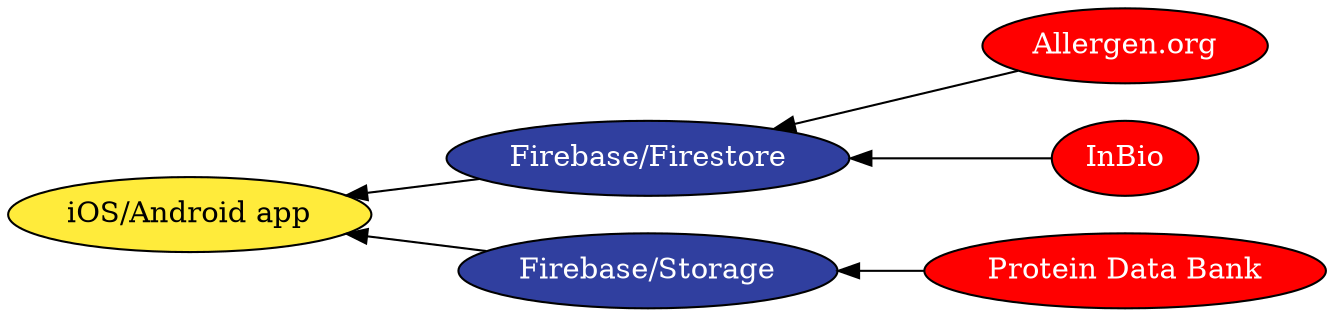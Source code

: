 digraph mast_data_pipeline {
	rankdir=RL;

	// Source Data
	node[fillcolor="red" style="filled" fontcolor="white"];
	db_source[label="Allergen.org"]
	pdb_source[label="Protein Data Bank"]
	metadata_source[label="InBio"]

	// Storage - #303F9F (dark blue)
	node[fillcolor="#303F9F" style="filled" fontcolor="white"];
	database[label="Firebase/Firestore"];
	object_store[label="Firebase/Storage"];
	
	// Client-side Apps - #FFEB3B (yellow)
	node[fillcolor="#FFEB3B" style="filled" fontcolor="black"];
	mobile_app[label="iOS/Android app"];
	
	db_source -> database;
	metadata_source -> database;
	pdb_source -> object_store;
	database -> mobile_app;
	object_store -> mobile_app;

}
